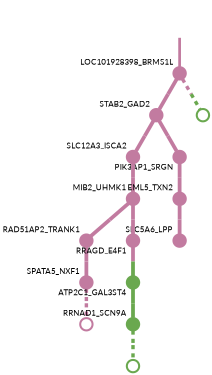 strict digraph  {
graph[splines=false]; nodesep=0.7; rankdir=TB; ranksep=0.6; forcelabels=true; dpi=600; size=2.5;
0 [color="#c27ba0ff", fillcolor="#c27ba0ff", fixedsize=true, fontname=Lato, fontsize="12pt", height="0.25", label="", penwidth=3, shape=circle, style=filled, xlabel=LOC101928398_BRMS1L];
1 [color="#c27ba0ff", fillcolor="#c27ba0ff", fixedsize=true, fontname=Lato, fontsize="12pt", height="0.25", label="", penwidth=3, shape=circle, style=filled, xlabel=STAB2_GAD2];
12 [color="#6aa84fff", fillcolor="#6aa84fff", fixedsize=true, fontname=Lato, fontsize="12pt", height="0.25", label="", penwidth=3, shape=circle, style=solid, xlabel=""];
4 [color="#c27ba0ff", fillcolor="#c27ba0ff", fixedsize=true, fontname=Lato, fontsize="12pt", height="0.25", label="", penwidth=3, shape=circle, style=filled, xlabel=SLC12A3_ISCA2];
5 [color="#c27ba0ff", fillcolor="#c27ba0ff", fixedsize=true, fontname=Lato, fontsize="12pt", height="0.25", label="", penwidth=3, shape=circle, style=filled, xlabel=PIK3AP1_SRGN];
2 [color="#c27ba0ff", fillcolor="#c27ba0ff", fixedsize=true, fontname=Lato, fontsize="12pt", height="0.25", label="", penwidth=3, shape=circle, style=filled, xlabel=RAD51AP2_TRANK1];
11 [color="#c27ba0ff", fillcolor="#c27ba0ff", fixedsize=true, fontname=Lato, fontsize="12pt", height="0.25", label="", penwidth=3, shape=circle, style=filled, xlabel=SPATA5_NXF1];
3 [color="#c27ba0ff", fillcolor="#c27ba0ff", fixedsize=true, fontname=Lato, fontsize="12pt", height="0.25", label="", penwidth=3, shape=circle, style=filled, xlabel=EML5_TXN2];
8 [color="#c27ba0ff", fillcolor="#c27ba0ff", fixedsize=true, fontname=Lato, fontsize="12pt", height="0.25", label="", penwidth=3, shape=circle, style=filled, xlabel=SLC5A6_LPP];
9 [color="#c27ba0ff", fillcolor="#c27ba0ff", fixedsize=true, fontname=Lato, fontsize="12pt", height="0.25", label="", penwidth=3, shape=circle, style=filled, xlabel=MIB2_UHMK1];
6 [color="#6aa84fff", fillcolor="#6aa84fff", fixedsize=true, fontname=Lato, fontsize="12pt", height="0.25", label="", penwidth=3, shape=circle, style=filled, xlabel=ATP2C1_GAL3ST4];
10 [color="#6aa84fff", fillcolor="#6aa84fff", fixedsize=true, fontname=Lato, fontsize="12pt", height="0.25", label="", penwidth=3, shape=circle, style=filled, xlabel=RRNAD1_SCN9A];
7 [color="#c27ba0ff", fillcolor="#c27ba0ff", fixedsize=true, fontname=Lato, fontsize="12pt", height="0.25", label="", penwidth=3, shape=circle, style=filled, xlabel=RRAGD_E4F1];
13 [color="#6aa84fff", fillcolor="#6aa84fff", fixedsize=true, fontname=Lato, fontsize="12pt", height="0.25", label="", penwidth=3, shape=circle, style=solid, xlabel=""];
14 [color="#c27ba0ff", fillcolor="#c27ba0ff", fixedsize=true, fontname=Lato, fontsize="12pt", height="0.25", label="", penwidth=3, shape=circle, style=solid, xlabel=""];
normal [label="", penwidth=3, style=invis, xlabel=LOC101928398_BRMS1L];
0 -> 1  [arrowsize=0, color="#c27ba0ff;0.5:#c27ba0ff", minlen="1.0", penwidth="5.5", style=solid];
0 -> 12  [arrowsize=0, color="#c27ba0ff;0.5:#6aa84fff", minlen="1.013833999633789", penwidth=5, style=dashed];
1 -> 4  [arrowsize=0, color="#c27ba0ff;0.5:#c27ba0ff", minlen="1.0", penwidth="5.5", style=solid];
1 -> 5  [arrowsize=0, color="#c27ba0ff;0.5:#c27ba0ff", minlen="1.0", penwidth="5.5", style=solid];
4 -> 9  [arrowsize=0, color="#c27ba0ff;0.5:#c27ba0ff", minlen="1.04347825050354", penwidth="5.5", style=solid];
5 -> 3  [arrowsize=0, color="#c27ba0ff;0.5:#c27ba0ff", minlen="1.1343873739242554", penwidth="5.5", style=solid];
2 -> 11  [arrowsize=0, color="#c27ba0ff;0.5:#c27ba0ff", minlen="1.0276679992675781", penwidth="5.5", style=solid];
11 -> 14  [arrowsize=0, color="#c27ba0ff;0.5:#c27ba0ff", minlen="1.013833999633789", penwidth=5, style=dashed];
3 -> 8  [arrowsize=0, color="#c27ba0ff;0.5:#c27ba0ff", minlen="1.0790513753890991", penwidth="5.5", style=solid];
9 -> 2  [arrowsize=0, color="#c27ba0ff;0.5:#c27ba0ff", minlen="1.2529643774032593", penwidth="5.5", style=solid];
9 -> 7  [arrowsize=0, color="#c27ba0ff;0.5:#c27ba0ff", minlen="1.0790513753890991", penwidth="5.5", style=solid];
6 -> 10  [arrowsize=0, color="#6aa84fff;0.5:#6aa84fff", minlen="1.0395257472991943", penwidth="5.5", style=solid];
10 -> 13  [arrowsize=0, color="#6aa84fff;0.5:#6aa84fff", minlen="1.013833999633789", penwidth=5, style=dashed];
7 -> 6  [arrowsize=0, color="#c27ba0ff;0.5:#6aa84fff", minlen="1.0988142490386963", penwidth="5.5", style=solid];
normal -> 0  [arrowsize=0, color="#c27ba0ff", label="", penwidth=4, style=solid];
}
